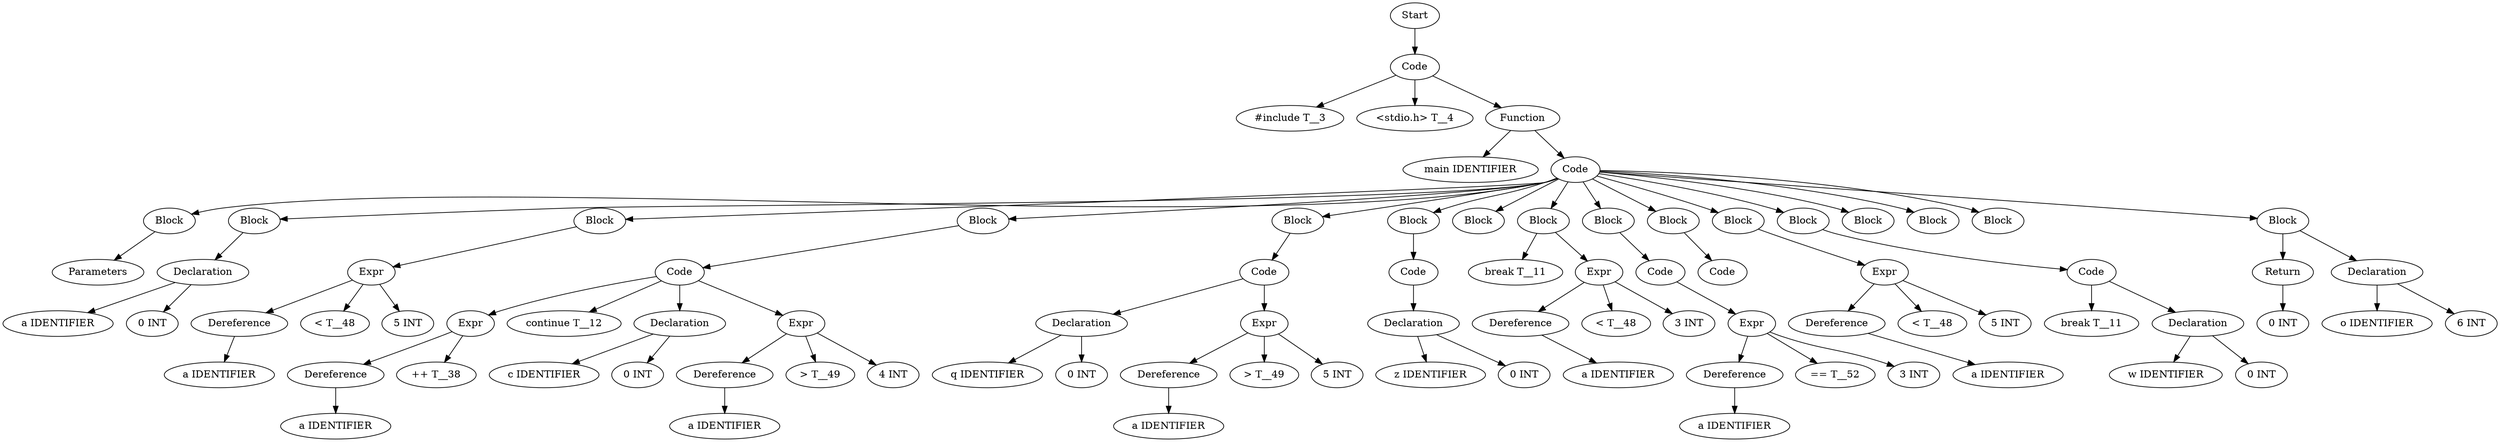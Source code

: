 digraph AST {
  "137929617943248" [label="Start"];
  "137929617943248" -> "137929617944640";
  "137929617944640" [label="Code"];
  "137929617944640" -> "137929617945216";
  "137929617944640" -> "137929617945072";
  "137929617944640" -> "137929617935472";
  "137929617945216" [label="#include T__3"];
  "137929617945072" [label="<stdio.h> T__4"];
  "137929617935472" [label="Function"];
  "137929617935472" -> "137929617936912";
  "137929617935472" -> "137929617933408";
  "137929617936912" [label="main IDENTIFIER"];
  "137929617933408" [label="Code"];
  "137929617933408" -> "137929618196944";
  "137929617933408" -> "137929618197040";
  "137929617933408" -> "137929618197184";
  "137929617933408" -> "137929618198576";
  "137929617933408" -> "137929618125296";
  "137929617933408" -> "137929618124672";
  "137929617933408" -> "137929618126640";
  "137929617933408" -> "137929618113344";
  "137929617933408" -> "137929618127360";
  "137929617933408" -> "137929618125440";
  "137929617933408" -> "137929618128560";
  "137929617933408" -> "137929618128416";
  "137929617933408" -> "137929618128512";
  "137929617933408" -> "137929618127264";
  "137929617933408" -> "137929618198384";
  "137929617933408" -> "137929618198672";
  "137929618196944" [label="Block"];
  "137929618196944" -> "137929617932544";
  "137929617932544" [label="Parameters"];
  "137929618197040" [label="Block"];
  "137929618197040" -> "137929617936000";
  "137929617936000" [label="Declaration"];
  "137929617936000" -> "137929617933648";
  "137929617936000" -> "137929617936096";
  "137929617933648" [label="a IDENTIFIER"];
  "137929617936096" [label="0 INT"];
  "137929618197184" [label="Block"];
  "137929618197184" -> "137929617941232";
  "137929617941232" [label="Expr"];
  "137929617941232" -> "137929617935904";
  "137929617941232" -> "137929617935616";
  "137929617941232" -> "137929617946848";
  "137929617935904" [label="Dereference"];
  "137929617935904" -> "137929617936528";
  "137929617936528" [label="a IDENTIFIER"];
  "137929617935616" [label="< T__48"];
  "137929617946848" [label="5 INT"];
  "137929618198576" [label="Block"];
  "137929618198576" -> "137929617947040";
  "137929617947040" [label="Code"];
  "137929617947040" -> "137929617947616";
  "137929617947040" -> "137929617948288";
  "137929617947040" -> "137929618112816";
  "137929617947040" -> "137929618114496";
  "137929617947616" [label="Expr"];
  "137929617947616" -> "137929617939408";
  "137929617947616" -> "137929617947952";
  "137929617939408" [label="Dereference"];
  "137929617939408" -> "137929617947808";
  "137929617947808" [label="a IDENTIFIER"];
  "137929617947952" [label="++ T__38"];
  "137929617948288" [label="continue T__12"];
  "137929618112816" [label="Declaration"];
  "137929618112816" -> "137929618113296";
  "137929618112816" -> "137929618113968";
  "137929618113296" [label="c IDENTIFIER"];
  "137929618113968" [label="0 INT"];
  "137929618114496" [label="Expr"];
  "137929618114496" -> "137929617941952";
  "137929618114496" -> "137929618115120";
  "137929618114496" -> "137929618115648";
  "137929617941952" [label="Dereference"];
  "137929617941952" -> "137929618115072";
  "137929618115072" [label="a IDENTIFIER"];
  "137929618115120" [label="> T__49"];
  "137929618115648" [label="4 INT"];
  "137929618125296" [label="Block"];
  "137929618125296" -> "137929618115936";
  "137929618115936" [label="Code"];
  "137929618115936" -> "137929618116512";
  "137929618115936" -> "137929618118192";
  "137929618116512" [label="Declaration"];
  "137929618116512" -> "137929618116992";
  "137929618116512" -> "137929618117664";
  "137929618116992" [label="q IDENTIFIER"];
  "137929618117664" [label="0 INT"];
  "137929618118192" [label="Expr"];
  "137929618118192" -> "137929618126352";
  "137929618118192" -> "137929618118816";
  "137929618118192" -> "137929618119344";
  "137929618126352" [label="Dereference"];
  "137929618126352" -> "137929618118768";
  "137929618118768" [label="a IDENTIFIER"];
  "137929618118816" [label="> T__49"];
  "137929618119344" [label="5 INT"];
  "137929618124672" [label="Block"];
  "137929618124672" -> "137929618119632";
  "137929618119632" [label="Code"];
  "137929618119632" -> "137929618120208";
  "137929618120208" [label="Declaration"];
  "137929618120208" -> "137929618120688";
  "137929618120208" -> "137929618121360";
  "137929618120688" [label="z IDENTIFIER"];
  "137929618121360" [label="0 INT"];
  "137929618126640" [label="Block"];
  "137929618113344" [label="Block"];
  "137929618113344" -> "137929618121696";
  "137929618113344" -> "137929618122416";
  "137929618121696" [label="break T__11"];
  "137929618122416" [label="Expr"];
  "137929618122416" -> "137929618117040";
  "137929618122416" -> "137929618123040";
  "137929618122416" -> "137929618123568";
  "137929618117040" [label="Dereference"];
  "137929618117040" -> "137929618122992";
  "137929618122992" [label="a IDENTIFIER"];
  "137929618123040" [label="< T__48"];
  "137929618123568" [label="3 INT"];
  "137929618127360" [label="Block"];
  "137929618127360" -> "137929618123856";
  "137929618123856" [label="Code"];
  "137929618123856" -> "137929618124528";
  "137929618124528" [label="Expr"];
  "137929618124528" -> "137929618117088";
  "137929618124528" -> "137929618125152";
  "137929618124528" -> "137929618125680";
  "137929618117088" [label="Dereference"];
  "137929618117088" -> "137929618125104";
  "137929618125104" [label="a IDENTIFIER"];
  "137929618125152" [label="== T__52"];
  "137929618125680" [label="3 INT"];
  "137929618125440" [label="Block"];
  "137929618125440" -> "137929618125968";
  "137929618125968" [label="Code"];
  "137929618128560" [label="Block"];
  "137929618128560" -> "137929618127024";
  "137929618127024" [label="Expr"];
  "137929618127024" -> "137929618113440";
  "137929618127024" -> "137929618127648";
  "137929618127024" -> "137929618128176";
  "137929618113440" [label="Dereference"];
  "137929618113440" -> "137929618127600";
  "137929618127600" [label="a IDENTIFIER"];
  "137929618127648" [label="< T__48"];
  "137929618128176" [label="5 INT"];
  "137929618128416" [label="Block"];
  "137929618128416" -> "137929618128368";
  "137929618128368" [label="Code"];
  "137929618128368" -> "137929618128752";
  "137929618128368" -> "137929618194976";
  "137929618128752" [label="break T__11"];
  "137929618194976" [label="Declaration"];
  "137929618194976" -> "137929618195456";
  "137929618194976" -> "137929618196128";
  "137929618195456" [label="w IDENTIFIER"];
  "137929618196128" [label="0 INT"];
  "137929618128512" [label="Block"];
  "137929618127264" [label="Block"];
  "137929618198384" [label="Block"];
  "137929618198672" [label="Block"];
  "137929618198672" -> "137929618196560";
  "137929618198672" -> "137929618197760";
  "137929618196560" [label="Return"];
  "137929618196560" -> "137929618197280";
  "137929618197280" [label="0 INT"];
  "137929618197760" [label="Declaration"];
  "137929618197760" -> "137929618198240";
  "137929618197760" -> "137929618198912";
  "137929618198240" [label="o IDENTIFIER"];
  "137929618198912" [label="6 INT"];
}
